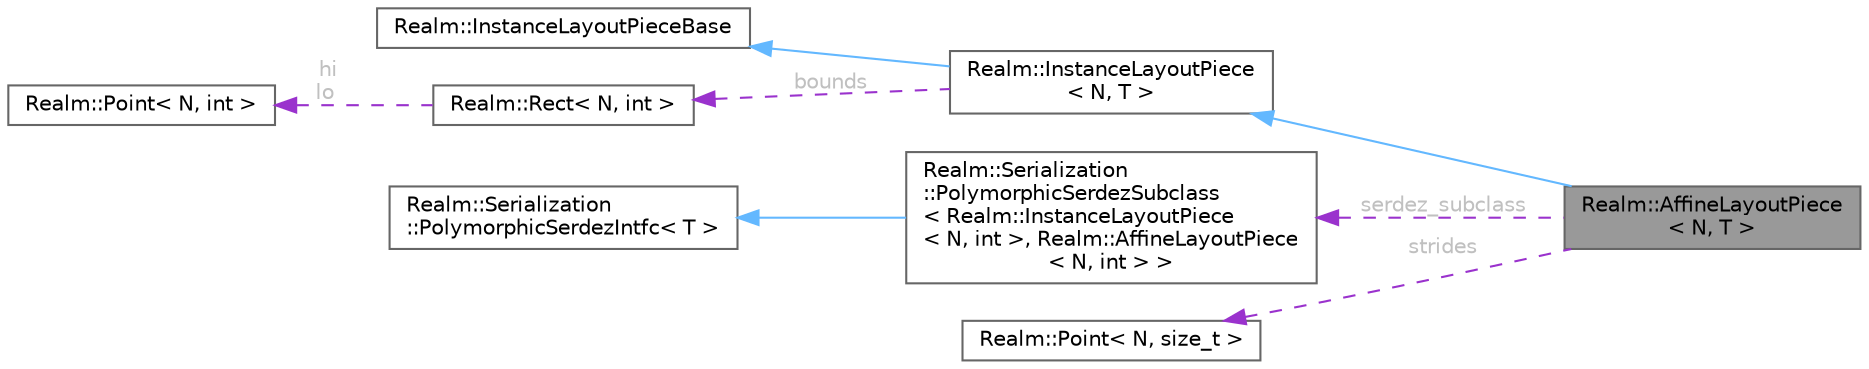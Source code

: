 digraph "Realm::AffineLayoutPiece&lt; N, T &gt;"
{
 // LATEX_PDF_SIZE
  bgcolor="transparent";
  edge [fontname=Helvetica,fontsize=10,labelfontname=Helvetica,labelfontsize=10];
  node [fontname=Helvetica,fontsize=10,shape=box,height=0.2,width=0.4];
  rankdir="LR";
  Node1 [id="Node000001",label="Realm::AffineLayoutPiece\l\< N, T \>",height=0.2,width=0.4,color="gray40", fillcolor="grey60", style="filled", fontcolor="black",tooltip=" "];
  Node2 -> Node1 [id="edge1_Node000001_Node000002",dir="back",color="steelblue1",style="solid",tooltip=" "];
  Node2 [id="Node000002",label="Realm::InstanceLayoutPiece\l\< N, T \>",height=0.2,width=0.4,color="gray40", fillcolor="white", style="filled",URL="$classRealm_1_1InstanceLayoutPiece.html",tooltip=" "];
  Node3 -> Node2 [id="edge2_Node000002_Node000003",dir="back",color="steelblue1",style="solid",tooltip=" "];
  Node3 [id="Node000003",label="Realm::InstanceLayoutPieceBase",height=0.2,width=0.4,color="gray40", fillcolor="white", style="filled",URL="$classRealm_1_1InstanceLayoutPieceBase.html",tooltip=" "];
  Node4 -> Node2 [id="edge3_Node000002_Node000004",dir="back",color="darkorchid3",style="dashed",tooltip=" ",label=" bounds",fontcolor="grey" ];
  Node4 [id="Node000004",label="Realm::Rect\< N, int \>",height=0.2,width=0.4,color="gray40", fillcolor="white", style="filled",URL="$structRealm_1_1Rect.html",tooltip=" "];
  Node5 -> Node4 [id="edge4_Node000004_Node000005",dir="back",color="darkorchid3",style="dashed",tooltip=" ",label=" hi\nlo",fontcolor="grey" ];
  Node5 [id="Node000005",label="Realm::Point\< N, int \>",height=0.2,width=0.4,color="gray40", fillcolor="white", style="filled",URL="$structRealm_1_1Point.html",tooltip=" "];
  Node6 -> Node1 [id="edge5_Node000001_Node000006",dir="back",color="darkorchid3",style="dashed",tooltip=" ",label=" serdez_subclass",fontcolor="grey" ];
  Node6 [id="Node000006",label="Realm::Serialization\l::PolymorphicSerdezSubclass\l\< Realm::InstanceLayoutPiece\l\< N, int \>, Realm::AffineLayoutPiece\l\< N, int \> \>",height=0.2,width=0.4,color="gray40", fillcolor="white", style="filled",URL="$classRealm_1_1Serialization_1_1PolymorphicSerdezSubclass.html",tooltip=" "];
  Node7 -> Node6 [id="edge6_Node000006_Node000007",dir="back",color="steelblue1",style="solid",tooltip=" "];
  Node7 [id="Node000007",label="Realm::Serialization\l::PolymorphicSerdezIntfc\< T \>",height=0.2,width=0.4,color="gray40", fillcolor="white", style="filled",URL="$classRealm_1_1Serialization_1_1PolymorphicSerdezIntfc.html",tooltip=" "];
  Node8 -> Node1 [id="edge7_Node000001_Node000008",dir="back",color="darkorchid3",style="dashed",tooltip=" ",label=" strides",fontcolor="grey" ];
  Node8 [id="Node000008",label="Realm::Point\< N, size_t \>",height=0.2,width=0.4,color="gray40", fillcolor="white", style="filled",URL="$structRealm_1_1Point.html",tooltip=" "];
}
